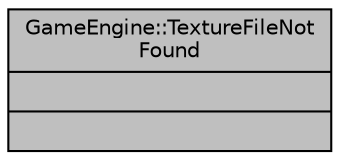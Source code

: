 digraph "GameEngine::TextureFileNotFound"
{
  edge [fontname="Helvetica",fontsize="10",labelfontname="Helvetica",labelfontsize="10"];
  node [fontname="Helvetica",fontsize="10",shape=record];
  Node1 [label="{GameEngine::TextureFileNot\lFound\n||}",height=0.2,width=0.4,color="black", fillcolor="grey75", style="filled", fontcolor="black"];
}
